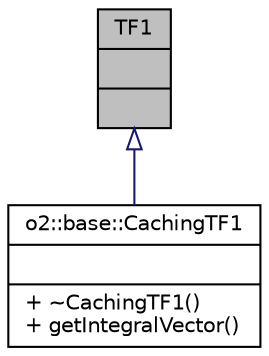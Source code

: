 digraph "TF1"
{
 // INTERACTIVE_SVG=YES
  bgcolor="transparent";
  edge [fontname="Helvetica",fontsize="10",labelfontname="Helvetica",labelfontsize="10"];
  node [fontname="Helvetica",fontsize="10",shape=record];
  Node1 [label="{TF1\n||}",height=0.2,width=0.4,color="black", fillcolor="grey75", style="filled", fontcolor="black"];
  Node1 -> Node2 [dir="back",color="midnightblue",fontsize="10",style="solid",arrowtail="onormal",fontname="Helvetica"];
  Node2 [label="{o2::base::CachingTF1\n||+ ~CachingTF1()\l+ getIntegralVector()\l}",height=0.2,width=0.4,color="black",URL="$da/dfb/classo2_1_1base_1_1CachingTF1.html"];
}
